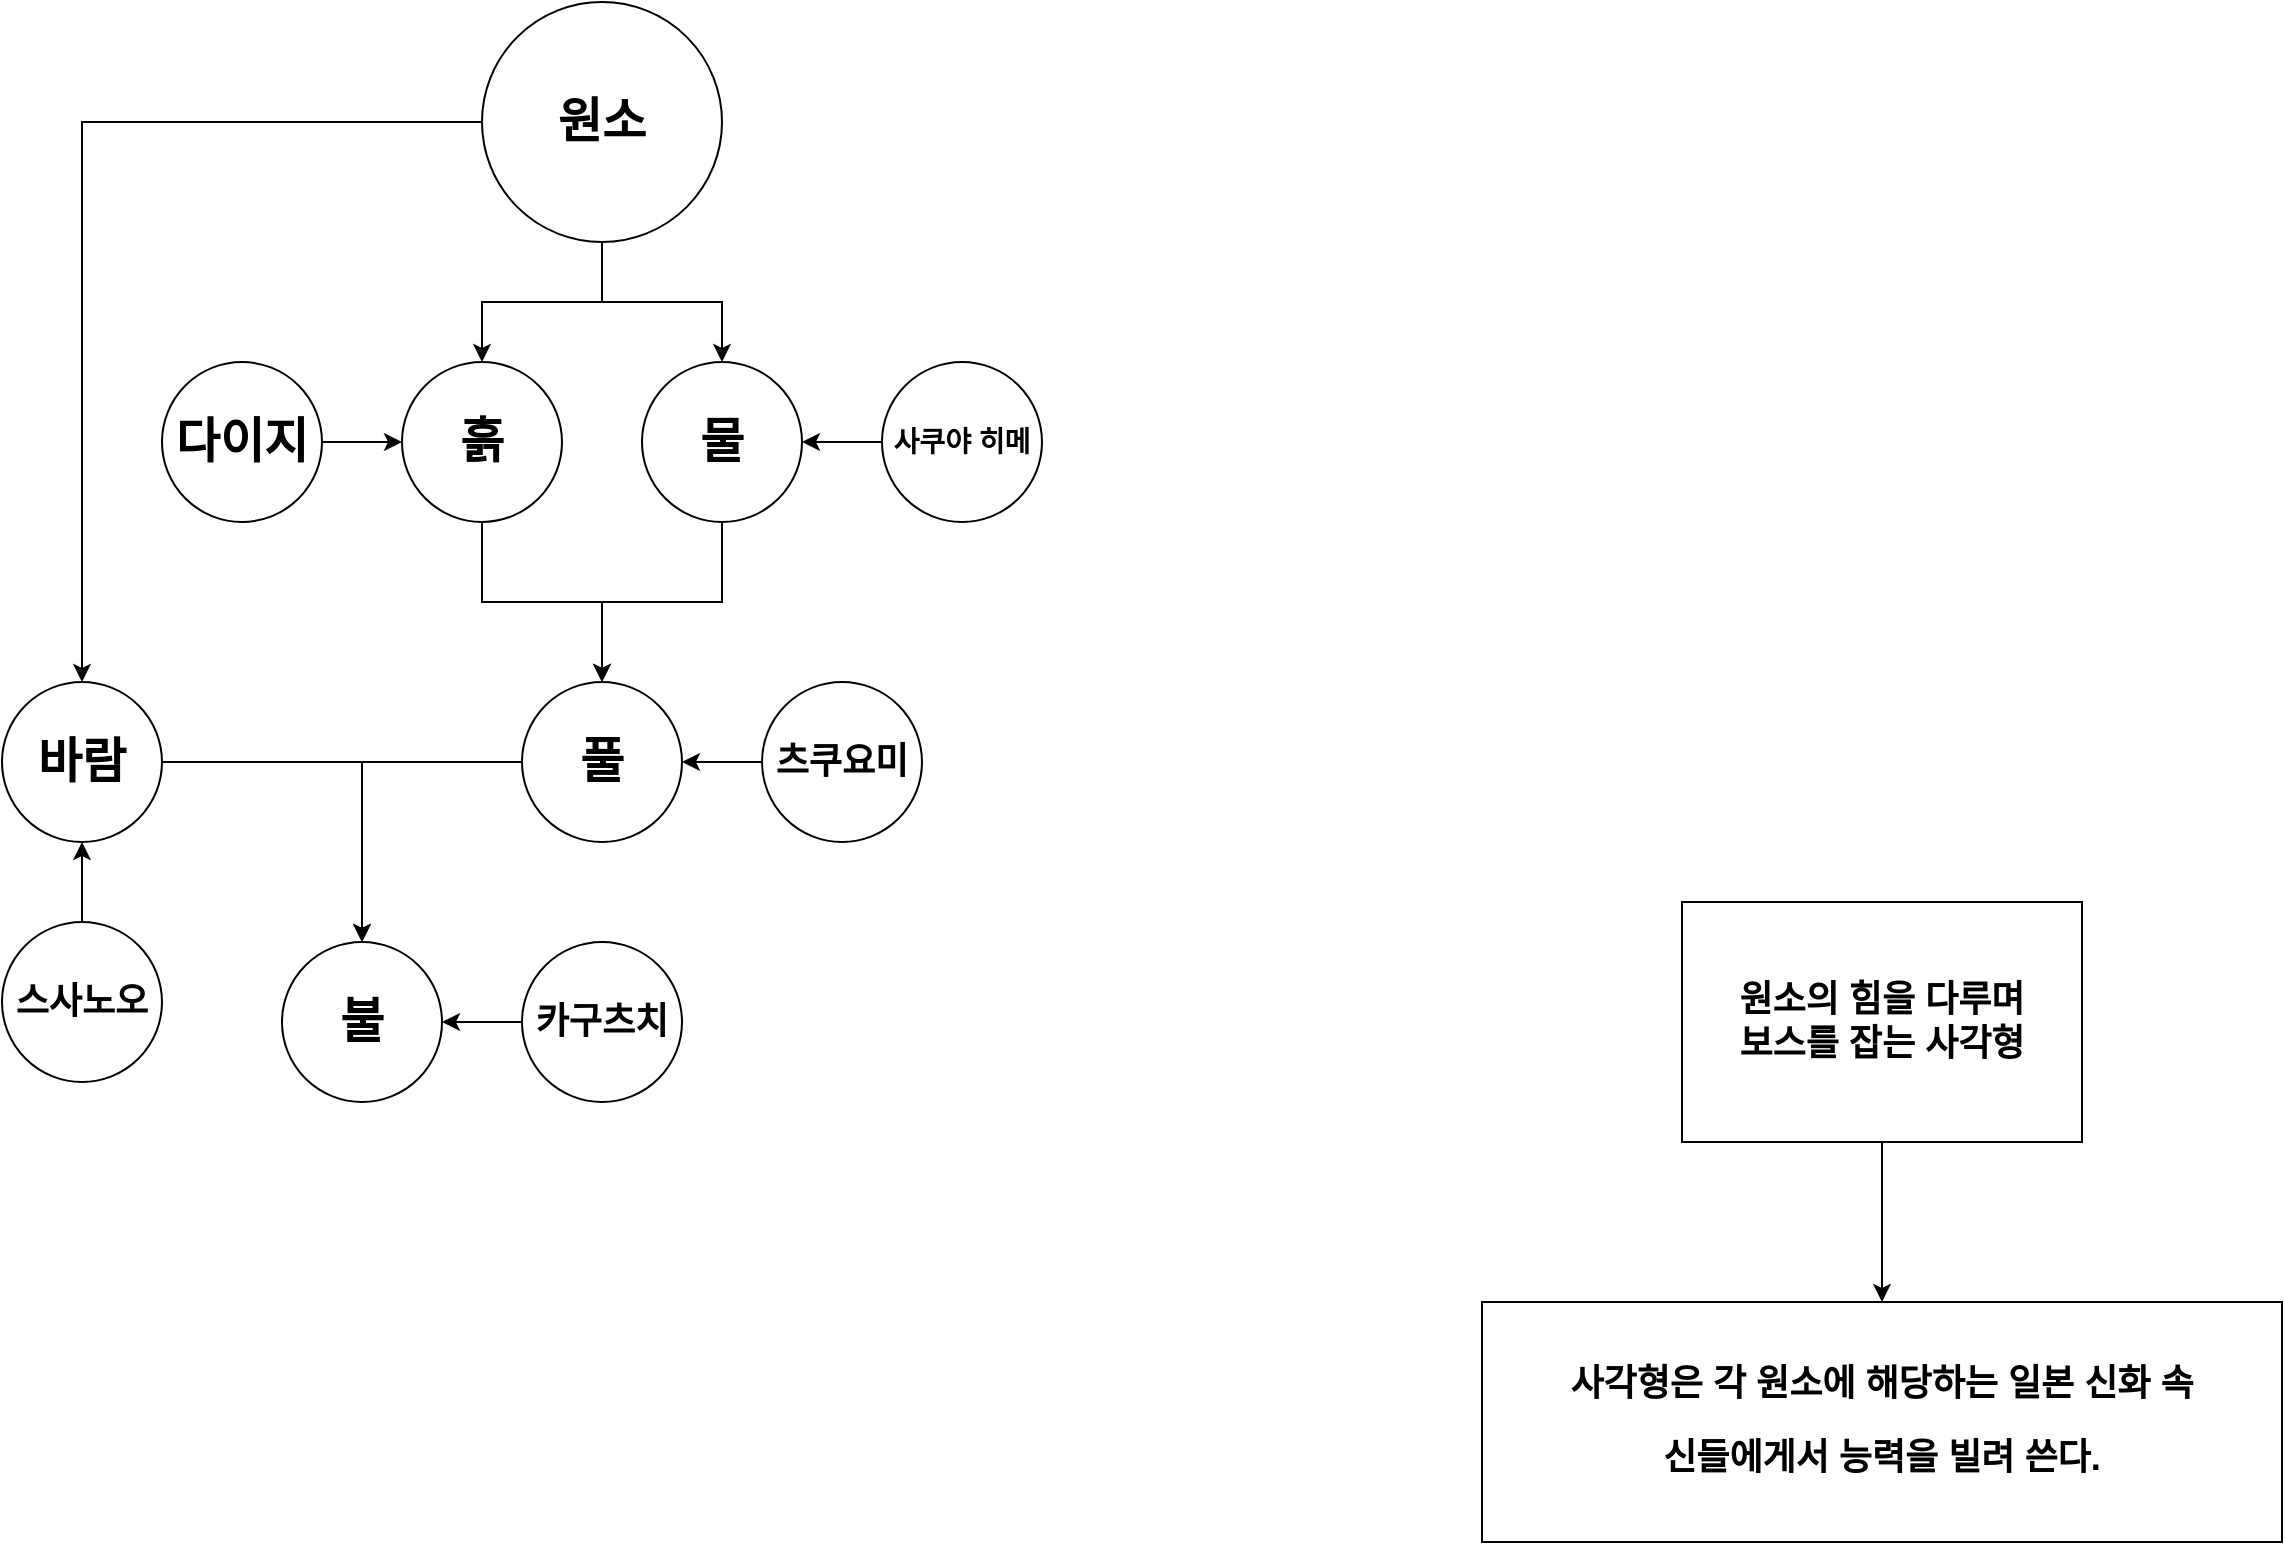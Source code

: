 <mxfile version="24.0.5" type="github">
  <diagram name="페이지-1" id="o7NdSBb5KA4oX2cPSQqY">
    <mxGraphModel dx="1436" dy="748" grid="1" gridSize="10" guides="1" tooltips="1" connect="1" arrows="1" fold="1" page="1" pageScale="1" pageWidth="827" pageHeight="1169" math="0" shadow="0">
      <root>
        <mxCell id="0" />
        <mxCell id="1" parent="0" />
        <mxCell id="9O12PkgPEP_xrRiqoDo1-5" value="" style="edgeStyle=orthogonalEdgeStyle;rounded=0;orthogonalLoop=1;jettySize=auto;html=1;" edge="1" parent="1" source="9O12PkgPEP_xrRiqoDo1-1" target="9O12PkgPEP_xrRiqoDo1-4">
          <mxGeometry relative="1" as="geometry" />
        </mxCell>
        <mxCell id="9O12PkgPEP_xrRiqoDo1-11" value="" style="edgeStyle=orthogonalEdgeStyle;rounded=0;orthogonalLoop=1;jettySize=auto;html=1;" edge="1" parent="1" source="9O12PkgPEP_xrRiqoDo1-1" target="9O12PkgPEP_xrRiqoDo1-10">
          <mxGeometry relative="1" as="geometry" />
        </mxCell>
        <mxCell id="9O12PkgPEP_xrRiqoDo1-13" value="" style="edgeStyle=orthogonalEdgeStyle;rounded=0;orthogonalLoop=1;jettySize=auto;html=1;" edge="1" parent="1" source="9O12PkgPEP_xrRiqoDo1-1" target="9O12PkgPEP_xrRiqoDo1-12">
          <mxGeometry relative="1" as="geometry" />
        </mxCell>
        <mxCell id="9O12PkgPEP_xrRiqoDo1-1" value="&lt;h1&gt;원소&lt;/h1&gt;" style="ellipse;whiteSpace=wrap;html=1;aspect=fixed;" vertex="1" parent="1">
          <mxGeometry x="320" y="140" width="120" height="120" as="geometry" />
        </mxCell>
        <mxCell id="9O12PkgPEP_xrRiqoDo1-2" value="&lt;h1&gt;불&lt;/h1&gt;" style="ellipse;whiteSpace=wrap;html=1;" vertex="1" parent="1">
          <mxGeometry x="220" y="610" width="80" height="80" as="geometry" />
        </mxCell>
        <mxCell id="9O12PkgPEP_xrRiqoDo1-16" style="edgeStyle=orthogonalEdgeStyle;rounded=0;orthogonalLoop=1;jettySize=auto;html=1;" edge="1" parent="1" source="9O12PkgPEP_xrRiqoDo1-4" target="9O12PkgPEP_xrRiqoDo1-14">
          <mxGeometry relative="1" as="geometry" />
        </mxCell>
        <mxCell id="9O12PkgPEP_xrRiqoDo1-4" value="&lt;h1&gt;물&lt;/h1&gt;" style="ellipse;whiteSpace=wrap;html=1;" vertex="1" parent="1">
          <mxGeometry x="400" y="320" width="80" height="80" as="geometry" />
        </mxCell>
        <mxCell id="9O12PkgPEP_xrRiqoDo1-25" style="edgeStyle=orthogonalEdgeStyle;rounded=0;orthogonalLoop=1;jettySize=auto;html=1;" edge="1" parent="1" source="9O12PkgPEP_xrRiqoDo1-10" target="9O12PkgPEP_xrRiqoDo1-2">
          <mxGeometry relative="1" as="geometry" />
        </mxCell>
        <mxCell id="9O12PkgPEP_xrRiqoDo1-10" value="&lt;h1&gt;바람&lt;/h1&gt;" style="ellipse;whiteSpace=wrap;html=1;" vertex="1" parent="1">
          <mxGeometry x="80" y="480" width="80" height="80" as="geometry" />
        </mxCell>
        <mxCell id="9O12PkgPEP_xrRiqoDo1-15" value="" style="edgeStyle=orthogonalEdgeStyle;rounded=0;orthogonalLoop=1;jettySize=auto;html=1;" edge="1" parent="1" source="9O12PkgPEP_xrRiqoDo1-12" target="9O12PkgPEP_xrRiqoDo1-14">
          <mxGeometry relative="1" as="geometry" />
        </mxCell>
        <mxCell id="9O12PkgPEP_xrRiqoDo1-12" value="&lt;h1&gt;흙&lt;/h1&gt;" style="ellipse;whiteSpace=wrap;html=1;" vertex="1" parent="1">
          <mxGeometry x="280" y="320" width="80" height="80" as="geometry" />
        </mxCell>
        <mxCell id="9O12PkgPEP_xrRiqoDo1-24" style="edgeStyle=orthogonalEdgeStyle;rounded=0;orthogonalLoop=1;jettySize=auto;html=1;" edge="1" parent="1" source="9O12PkgPEP_xrRiqoDo1-14" target="9O12PkgPEP_xrRiqoDo1-2">
          <mxGeometry relative="1" as="geometry" />
        </mxCell>
        <mxCell id="9O12PkgPEP_xrRiqoDo1-14" value="&lt;h1&gt;풀&lt;/h1&gt;" style="ellipse;whiteSpace=wrap;html=1;" vertex="1" parent="1">
          <mxGeometry x="340" y="480" width="80" height="80" as="geometry" />
        </mxCell>
        <mxCell id="9O12PkgPEP_xrRiqoDo1-40" value="" style="edgeStyle=orthogonalEdgeStyle;rounded=0;orthogonalLoop=1;jettySize=auto;html=1;" edge="1" parent="1" source="9O12PkgPEP_xrRiqoDo1-27" target="9O12PkgPEP_xrRiqoDo1-39">
          <mxGeometry relative="1" as="geometry" />
        </mxCell>
        <mxCell id="9O12PkgPEP_xrRiqoDo1-27" value="&lt;h2&gt;원소의 힘을 다루며&lt;br&gt;보스를 잡는 사각형&lt;/h2&gt;" style="rounded=0;whiteSpace=wrap;html=1;" vertex="1" parent="1">
          <mxGeometry x="920" y="590" width="200" height="120" as="geometry" />
        </mxCell>
        <mxCell id="9O12PkgPEP_xrRiqoDo1-29" style="edgeStyle=orthogonalEdgeStyle;rounded=0;orthogonalLoop=1;jettySize=auto;html=1;" edge="1" parent="1" source="9O12PkgPEP_xrRiqoDo1-28" target="9O12PkgPEP_xrRiqoDo1-12">
          <mxGeometry relative="1" as="geometry" />
        </mxCell>
        <mxCell id="9O12PkgPEP_xrRiqoDo1-28" value="&lt;h1&gt;다이지&lt;/h1&gt;" style="ellipse;whiteSpace=wrap;html=1;aspect=fixed;" vertex="1" parent="1">
          <mxGeometry x="160" y="320" width="80" height="80" as="geometry" />
        </mxCell>
        <mxCell id="9O12PkgPEP_xrRiqoDo1-31" style="edgeStyle=orthogonalEdgeStyle;rounded=0;orthogonalLoop=1;jettySize=auto;html=1;" edge="1" parent="1" source="9O12PkgPEP_xrRiqoDo1-30" target="9O12PkgPEP_xrRiqoDo1-4">
          <mxGeometry relative="1" as="geometry" />
        </mxCell>
        <mxCell id="9O12PkgPEP_xrRiqoDo1-30" value="&lt;h3&gt;사쿠야 히메&lt;/h3&gt;" style="ellipse;whiteSpace=wrap;html=1;aspect=fixed;" vertex="1" parent="1">
          <mxGeometry x="520" y="320" width="80" height="80" as="geometry" />
        </mxCell>
        <mxCell id="9O12PkgPEP_xrRiqoDo1-33" value="" style="edgeStyle=orthogonalEdgeStyle;rounded=0;orthogonalLoop=1;jettySize=auto;html=1;" edge="1" parent="1" source="9O12PkgPEP_xrRiqoDo1-32" target="9O12PkgPEP_xrRiqoDo1-14">
          <mxGeometry relative="1" as="geometry" />
        </mxCell>
        <mxCell id="9O12PkgPEP_xrRiqoDo1-32" value="&lt;h2&gt;츠쿠요미&lt;/h2&gt;" style="ellipse;whiteSpace=wrap;html=1;aspect=fixed;" vertex="1" parent="1">
          <mxGeometry x="460" y="480" width="80" height="80" as="geometry" />
        </mxCell>
        <mxCell id="9O12PkgPEP_xrRiqoDo1-35" value="" style="edgeStyle=orthogonalEdgeStyle;rounded=0;orthogonalLoop=1;jettySize=auto;html=1;" edge="1" parent="1" source="9O12PkgPEP_xrRiqoDo1-34" target="9O12PkgPEP_xrRiqoDo1-10">
          <mxGeometry relative="1" as="geometry" />
        </mxCell>
        <mxCell id="9O12PkgPEP_xrRiqoDo1-34" value="&lt;h2&gt;스사노오&lt;/h2&gt;" style="ellipse;whiteSpace=wrap;html=1;aspect=fixed;" vertex="1" parent="1">
          <mxGeometry x="80" y="600" width="80" height="80" as="geometry" />
        </mxCell>
        <mxCell id="9O12PkgPEP_xrRiqoDo1-37" style="edgeStyle=orthogonalEdgeStyle;rounded=0;orthogonalLoop=1;jettySize=auto;html=1;" edge="1" parent="1" source="9O12PkgPEP_xrRiqoDo1-36" target="9O12PkgPEP_xrRiqoDo1-2">
          <mxGeometry relative="1" as="geometry" />
        </mxCell>
        <mxCell id="9O12PkgPEP_xrRiqoDo1-36" value="&lt;h2&gt;카구츠치&lt;/h2&gt;" style="ellipse;whiteSpace=wrap;html=1;aspect=fixed;" vertex="1" parent="1">
          <mxGeometry x="340" y="610" width="80" height="80" as="geometry" />
        </mxCell>
        <mxCell id="9O12PkgPEP_xrRiqoDo1-39" value="&lt;h2&gt;사각형은 각 원소에 해당하는 일본 신화 속&lt;/h2&gt;&lt;h2&gt;신들에게서 능력을 빌려 쓴다.&lt;/h2&gt;" style="rounded=0;whiteSpace=wrap;html=1;" vertex="1" parent="1">
          <mxGeometry x="820" y="790" width="400" height="120" as="geometry" />
        </mxCell>
      </root>
    </mxGraphModel>
  </diagram>
</mxfile>
